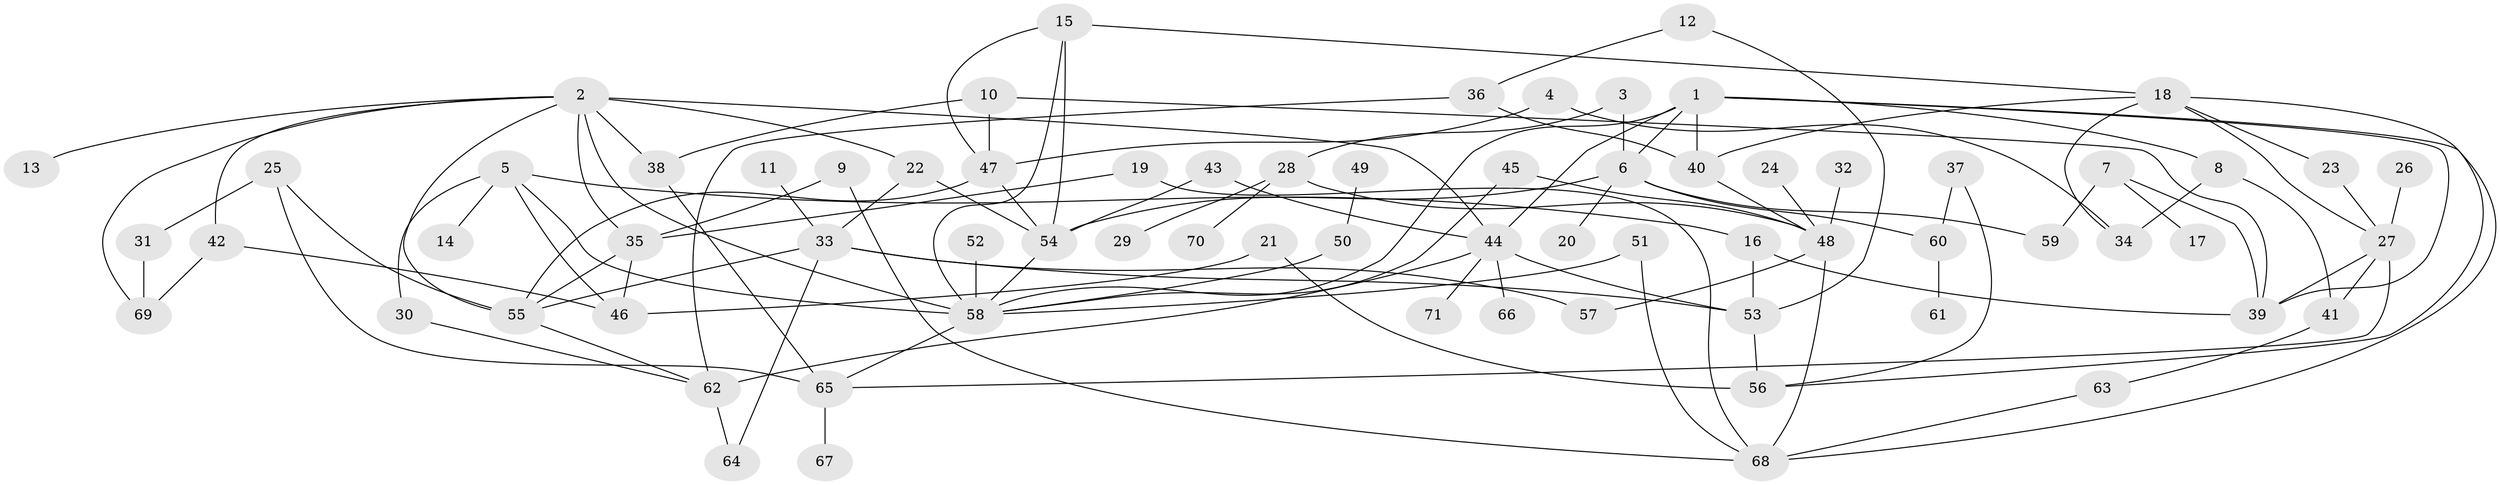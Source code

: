 // original degree distribution, {7: 0.02127659574468085, 5: 0.06382978723404255, 4: 0.12056737588652482, 2: 0.2695035460992908, 3: 0.24113475177304963, 6: 0.028368794326241134, 1: 0.2553191489361702}
// Generated by graph-tools (version 1.1) at 2025/25/03/09/25 03:25:25]
// undirected, 71 vertices, 114 edges
graph export_dot {
graph [start="1"]
  node [color=gray90,style=filled];
  1;
  2;
  3;
  4;
  5;
  6;
  7;
  8;
  9;
  10;
  11;
  12;
  13;
  14;
  15;
  16;
  17;
  18;
  19;
  20;
  21;
  22;
  23;
  24;
  25;
  26;
  27;
  28;
  29;
  30;
  31;
  32;
  33;
  34;
  35;
  36;
  37;
  38;
  39;
  40;
  41;
  42;
  43;
  44;
  45;
  46;
  47;
  48;
  49;
  50;
  51;
  52;
  53;
  54;
  55;
  56;
  57;
  58;
  59;
  60;
  61;
  62;
  63;
  64;
  65;
  66;
  67;
  68;
  69;
  70;
  71;
  1 -- 6 [weight=1.0];
  1 -- 8 [weight=1.0];
  1 -- 39 [weight=1.0];
  1 -- 40 [weight=1.0];
  1 -- 44 [weight=1.0];
  1 -- 58 [weight=1.0];
  1 -- 68 [weight=1.0];
  2 -- 13 [weight=1.0];
  2 -- 22 [weight=1.0];
  2 -- 35 [weight=1.0];
  2 -- 38 [weight=2.0];
  2 -- 42 [weight=1.0];
  2 -- 44 [weight=1.0];
  2 -- 55 [weight=1.0];
  2 -- 58 [weight=1.0];
  2 -- 69 [weight=1.0];
  3 -- 6 [weight=1.0];
  3 -- 28 [weight=1.0];
  4 -- 34 [weight=1.0];
  4 -- 47 [weight=1.0];
  5 -- 14 [weight=1.0];
  5 -- 16 [weight=1.0];
  5 -- 30 [weight=1.0];
  5 -- 46 [weight=1.0];
  5 -- 58 [weight=2.0];
  6 -- 20 [weight=1.0];
  6 -- 54 [weight=1.0];
  6 -- 59 [weight=1.0];
  6 -- 60 [weight=1.0];
  7 -- 17 [weight=1.0];
  7 -- 39 [weight=1.0];
  7 -- 59 [weight=1.0];
  8 -- 34 [weight=1.0];
  8 -- 41 [weight=1.0];
  9 -- 35 [weight=1.0];
  9 -- 68 [weight=1.0];
  10 -- 38 [weight=1.0];
  10 -- 39 [weight=1.0];
  10 -- 47 [weight=1.0];
  11 -- 33 [weight=1.0];
  12 -- 36 [weight=1.0];
  12 -- 53 [weight=1.0];
  15 -- 18 [weight=1.0];
  15 -- 47 [weight=1.0];
  15 -- 54 [weight=1.0];
  15 -- 58 [weight=1.0];
  16 -- 39 [weight=1.0];
  16 -- 53 [weight=1.0];
  18 -- 23 [weight=1.0];
  18 -- 27 [weight=1.0];
  18 -- 34 [weight=1.0];
  18 -- 40 [weight=1.0];
  18 -- 56 [weight=1.0];
  19 -- 35 [weight=1.0];
  19 -- 68 [weight=1.0];
  21 -- 46 [weight=1.0];
  21 -- 56 [weight=1.0];
  22 -- 33 [weight=1.0];
  22 -- 54 [weight=1.0];
  23 -- 27 [weight=1.0];
  24 -- 48 [weight=1.0];
  25 -- 31 [weight=1.0];
  25 -- 55 [weight=1.0];
  25 -- 65 [weight=1.0];
  26 -- 27 [weight=1.0];
  27 -- 39 [weight=1.0];
  27 -- 41 [weight=1.0];
  27 -- 65 [weight=1.0];
  28 -- 29 [weight=1.0];
  28 -- 48 [weight=1.0];
  28 -- 70 [weight=1.0];
  30 -- 62 [weight=1.0];
  31 -- 69 [weight=1.0];
  32 -- 48 [weight=1.0];
  33 -- 53 [weight=1.0];
  33 -- 55 [weight=1.0];
  33 -- 57 [weight=1.0];
  33 -- 64 [weight=1.0];
  35 -- 46 [weight=1.0];
  35 -- 55 [weight=1.0];
  36 -- 40 [weight=1.0];
  36 -- 62 [weight=1.0];
  37 -- 56 [weight=1.0];
  37 -- 60 [weight=1.0];
  38 -- 65 [weight=1.0];
  40 -- 48 [weight=1.0];
  41 -- 63 [weight=1.0];
  42 -- 46 [weight=1.0];
  42 -- 69 [weight=1.0];
  43 -- 44 [weight=1.0];
  43 -- 54 [weight=1.0];
  44 -- 53 [weight=1.0];
  44 -- 62 [weight=1.0];
  44 -- 66 [weight=1.0];
  44 -- 71 [weight=1.0];
  45 -- 48 [weight=1.0];
  45 -- 58 [weight=1.0];
  47 -- 54 [weight=1.0];
  47 -- 55 [weight=1.0];
  48 -- 57 [weight=1.0];
  48 -- 68 [weight=1.0];
  49 -- 50 [weight=1.0];
  50 -- 58 [weight=1.0];
  51 -- 58 [weight=1.0];
  51 -- 68 [weight=1.0];
  52 -- 58 [weight=1.0];
  53 -- 56 [weight=1.0];
  54 -- 58 [weight=1.0];
  55 -- 62 [weight=1.0];
  58 -- 65 [weight=1.0];
  60 -- 61 [weight=1.0];
  62 -- 64 [weight=1.0];
  63 -- 68 [weight=1.0];
  65 -- 67 [weight=1.0];
}
